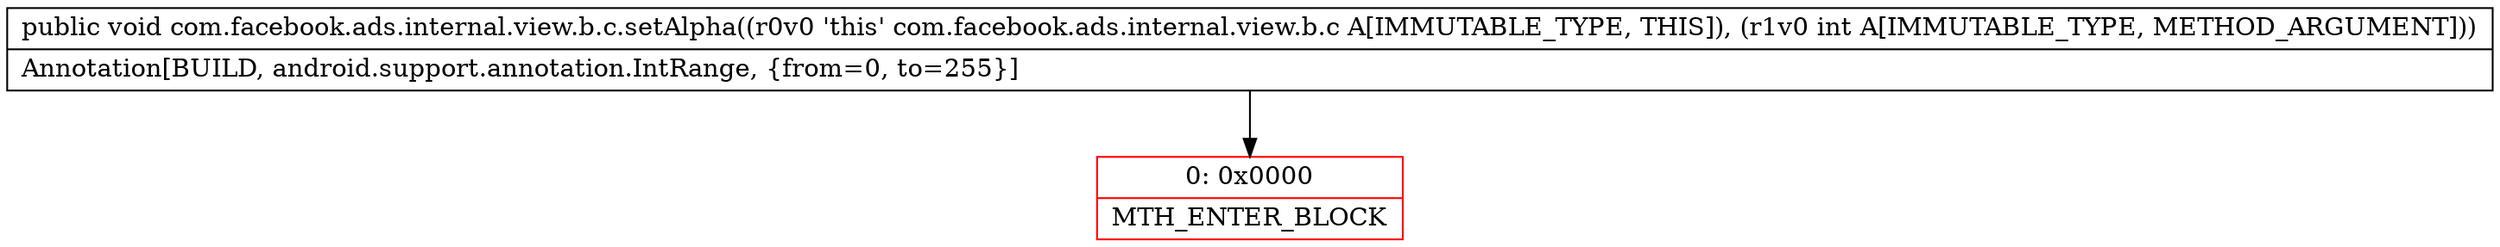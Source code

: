digraph "CFG forcom.facebook.ads.internal.view.b.c.setAlpha(I)V" {
subgraph cluster_Region_465833705 {
label = "R(0)";
node [shape=record,color=blue];
}
Node_0 [shape=record,color=red,label="{0\:\ 0x0000|MTH_ENTER_BLOCK\l}"];
MethodNode[shape=record,label="{public void com.facebook.ads.internal.view.b.c.setAlpha((r0v0 'this' com.facebook.ads.internal.view.b.c A[IMMUTABLE_TYPE, THIS]), (r1v0 int A[IMMUTABLE_TYPE, METHOD_ARGUMENT]))  | Annotation[BUILD, android.support.annotation.IntRange, \{from=0, to=255\}]\l}"];
MethodNode -> Node_0;
}

